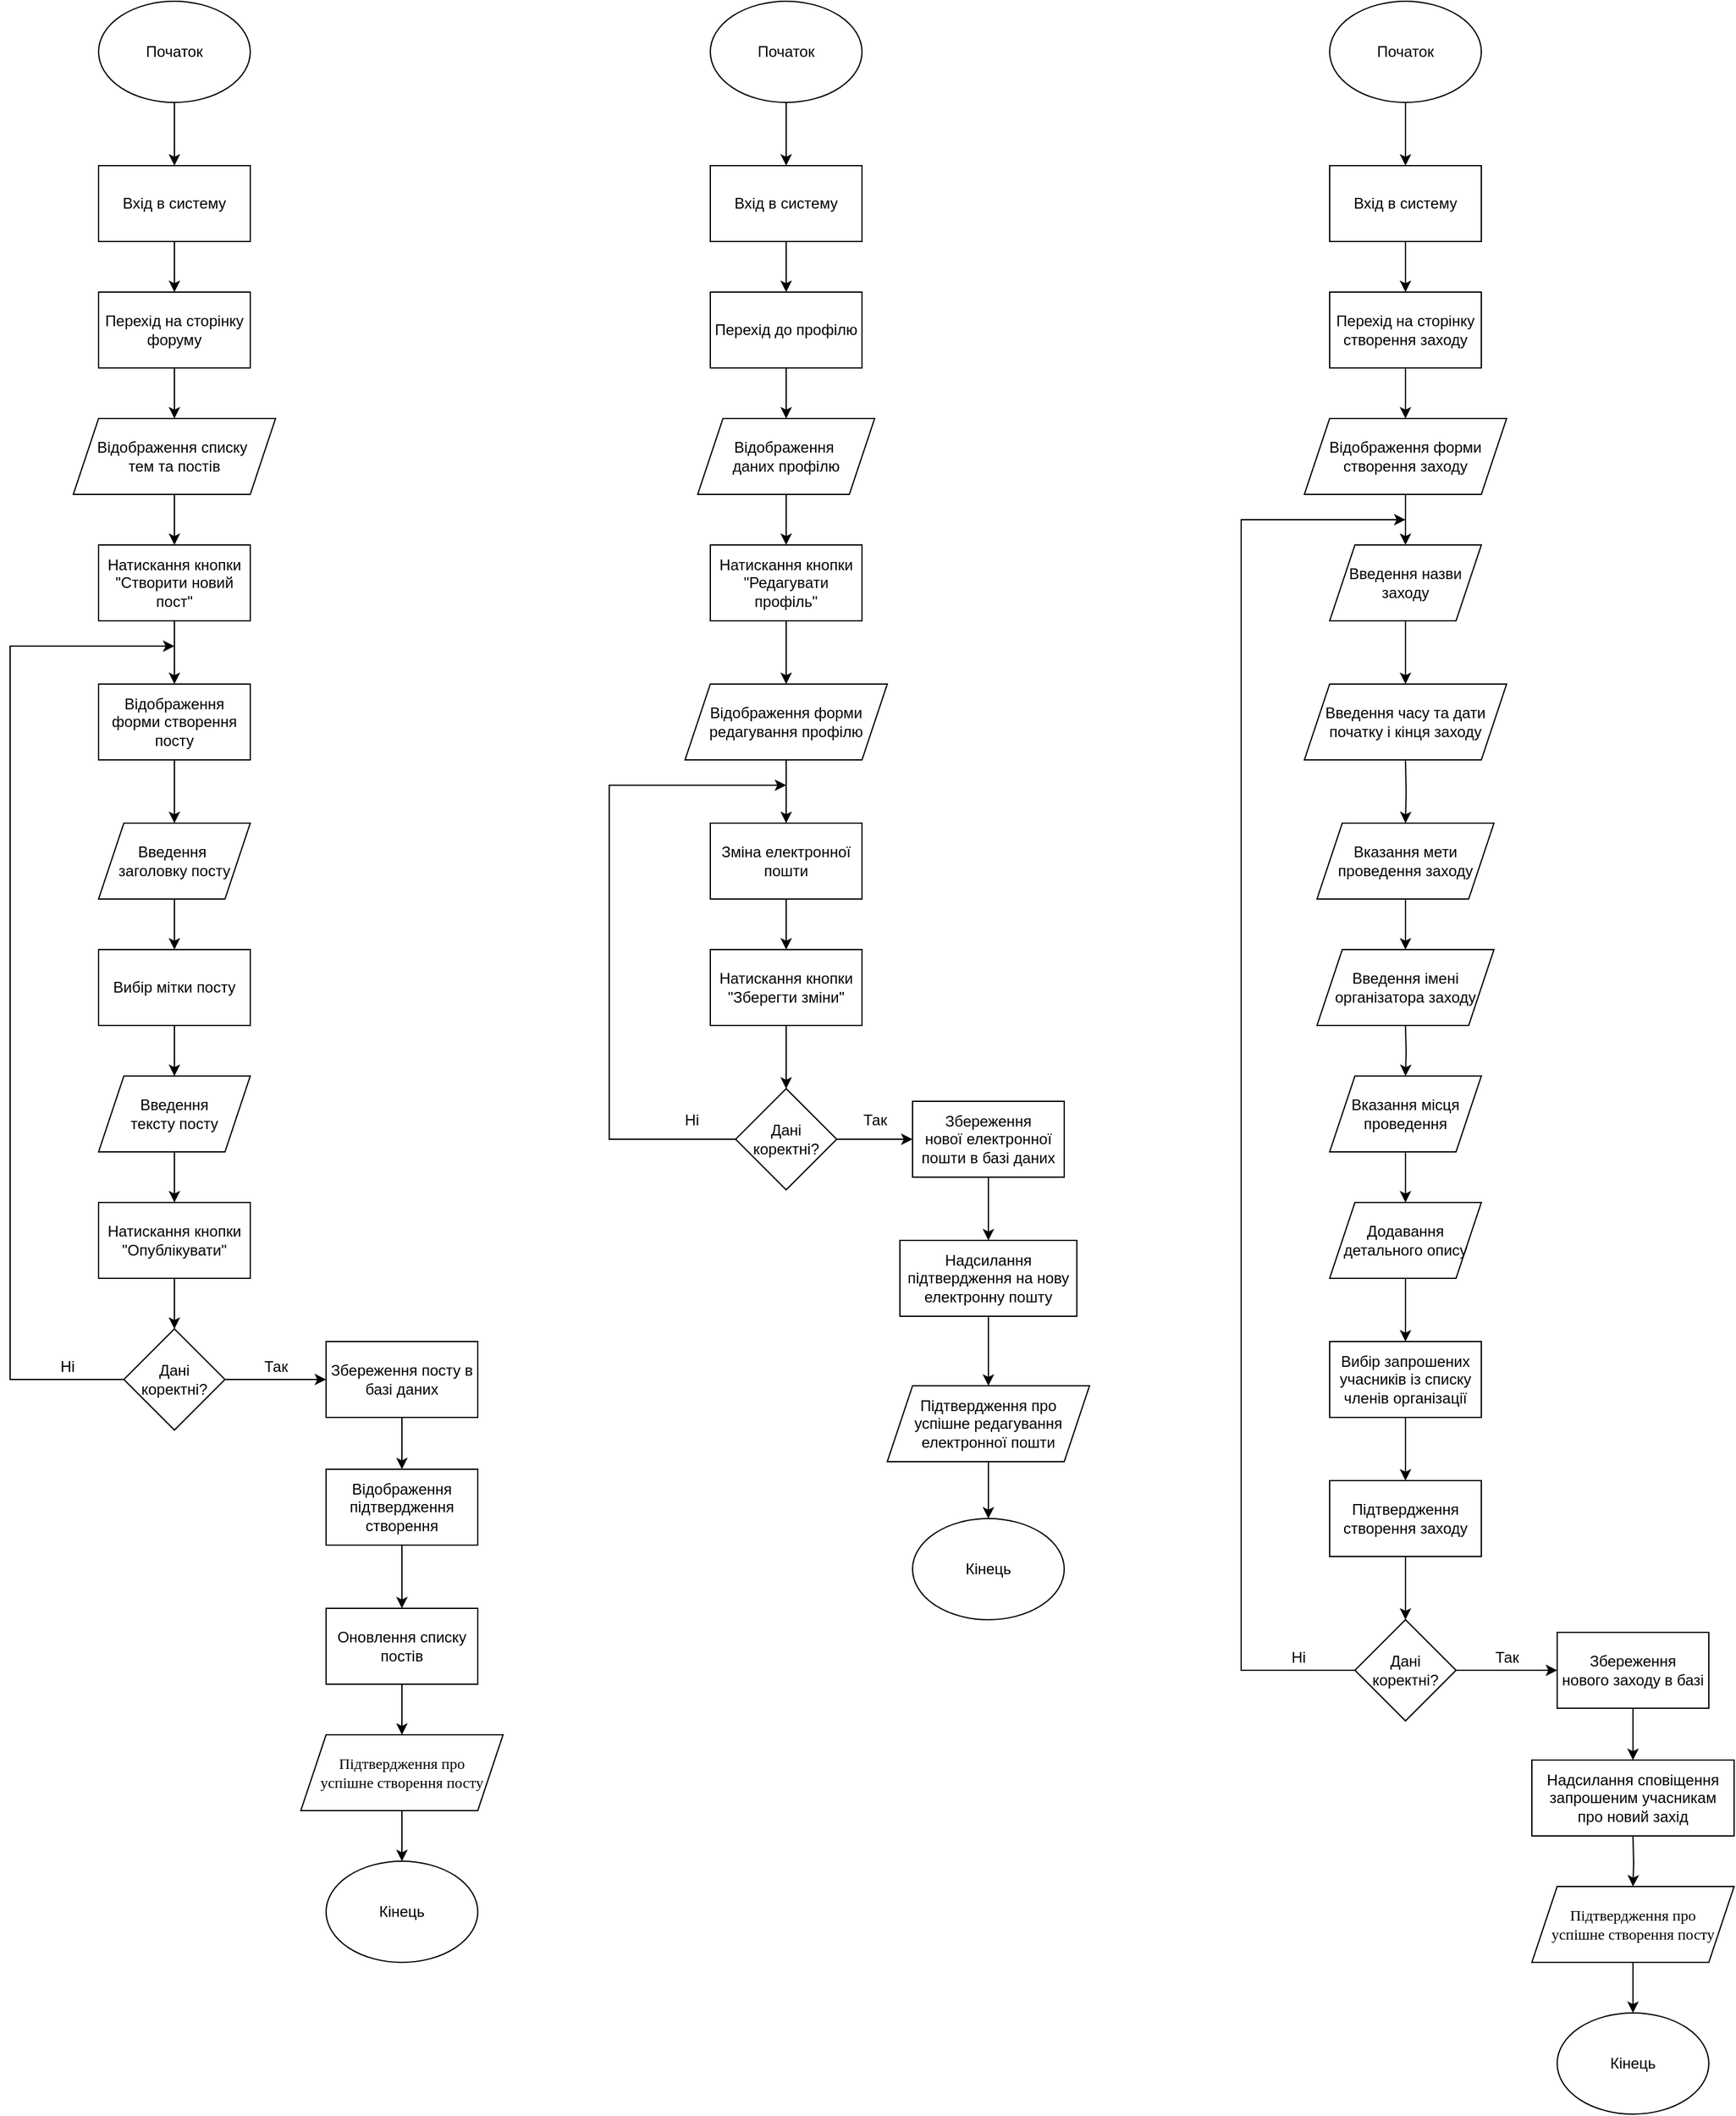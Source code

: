 <mxfile version="24.4.8" type="device">
  <diagram name="Сторінка-1" id="VfSigHIlXigz5TY4K7iH">
    <mxGraphModel dx="3591" dy="1840" grid="0" gridSize="10" guides="1" tooltips="1" connect="1" arrows="1" fold="1" page="0" pageScale="1" pageWidth="827" pageHeight="1169" background="none" math="0" shadow="0">
      <root>
        <mxCell id="0" />
        <mxCell id="1" parent="0" />
        <mxCell id="U90lkcQAft6ZCRrswfQR-62" value="" style="edgeStyle=orthogonalEdgeStyle;rounded=0;orthogonalLoop=1;jettySize=auto;html=1;" edge="1" parent="1" source="U90lkcQAft6ZCRrswfQR-60" target="U90lkcQAft6ZCRrswfQR-61">
          <mxGeometry relative="1" as="geometry" />
        </mxCell>
        <mxCell id="U90lkcQAft6ZCRrswfQR-60" value="Початок" style="ellipse;whiteSpace=wrap;html=1;" vertex="1" parent="1">
          <mxGeometry x="46" y="40" width="120" height="80" as="geometry" />
        </mxCell>
        <mxCell id="U90lkcQAft6ZCRrswfQR-64" value="" style="edgeStyle=orthogonalEdgeStyle;rounded=0;orthogonalLoop=1;jettySize=auto;html=1;" edge="1" parent="1" source="U90lkcQAft6ZCRrswfQR-61" target="U90lkcQAft6ZCRrswfQR-63">
          <mxGeometry relative="1" as="geometry" />
        </mxCell>
        <mxCell id="U90lkcQAft6ZCRrswfQR-61" value="Вхід в систему" style="whiteSpace=wrap;html=1;" vertex="1" parent="1">
          <mxGeometry x="46" y="170" width="120" height="60" as="geometry" />
        </mxCell>
        <mxCell id="U90lkcQAft6ZCRrswfQR-66" value="" style="edgeStyle=orthogonalEdgeStyle;rounded=0;orthogonalLoop=1;jettySize=auto;html=1;" edge="1" parent="1" source="U90lkcQAft6ZCRrswfQR-63" target="U90lkcQAft6ZCRrswfQR-65">
          <mxGeometry relative="1" as="geometry" />
        </mxCell>
        <mxCell id="U90lkcQAft6ZCRrswfQR-63" value="Перехід на сторінку форуму" style="whiteSpace=wrap;html=1;" vertex="1" parent="1">
          <mxGeometry x="46" y="270" width="120" height="60" as="geometry" />
        </mxCell>
        <mxCell id="U90lkcQAft6ZCRrswfQR-68" value="" style="edgeStyle=orthogonalEdgeStyle;rounded=0;orthogonalLoop=1;jettySize=auto;html=1;" edge="1" parent="1" source="U90lkcQAft6ZCRrswfQR-65" target="U90lkcQAft6ZCRrswfQR-67">
          <mxGeometry relative="1" as="geometry" />
        </mxCell>
        <mxCell id="U90lkcQAft6ZCRrswfQR-65" value="Відображення списку&amp;nbsp;&lt;div&gt;тем та постів&lt;/div&gt;" style="shape=parallelogram;perimeter=parallelogramPerimeter;whiteSpace=wrap;html=1;fixedSize=1;" vertex="1" parent="1">
          <mxGeometry x="26" y="370" width="160" height="60" as="geometry" />
        </mxCell>
        <mxCell id="U90lkcQAft6ZCRrswfQR-70" value="" style="edgeStyle=orthogonalEdgeStyle;rounded=0;orthogonalLoop=1;jettySize=auto;html=1;" edge="1" parent="1" source="U90lkcQAft6ZCRrswfQR-67" target="U90lkcQAft6ZCRrswfQR-69">
          <mxGeometry relative="1" as="geometry" />
        </mxCell>
        <mxCell id="U90lkcQAft6ZCRrswfQR-67" value="Натискання кнопки &quot;Створити новий пост&quot;" style="whiteSpace=wrap;html=1;align=center;" vertex="1" parent="1">
          <mxGeometry x="46" y="470" width="120" height="60" as="geometry" />
        </mxCell>
        <mxCell id="U90lkcQAft6ZCRrswfQR-72" value="" style="edgeStyle=orthogonalEdgeStyle;rounded=0;orthogonalLoop=1;jettySize=auto;html=1;" edge="1" parent="1" source="U90lkcQAft6ZCRrswfQR-69" target="U90lkcQAft6ZCRrswfQR-71">
          <mxGeometry relative="1" as="geometry" />
        </mxCell>
        <mxCell id="U90lkcQAft6ZCRrswfQR-69" value="Відображення форми створення посту" style="whiteSpace=wrap;html=1;" vertex="1" parent="1">
          <mxGeometry x="46" y="580" width="120" height="60" as="geometry" />
        </mxCell>
        <mxCell id="U90lkcQAft6ZCRrswfQR-74" value="" style="edgeStyle=orthogonalEdgeStyle;rounded=0;orthogonalLoop=1;jettySize=auto;html=1;" edge="1" parent="1" source="U90lkcQAft6ZCRrswfQR-71" target="U90lkcQAft6ZCRrswfQR-73">
          <mxGeometry relative="1" as="geometry" />
        </mxCell>
        <mxCell id="U90lkcQAft6ZCRrswfQR-71" value="Введення&amp;nbsp;&lt;div&gt;заголовку посту&lt;/div&gt;" style="shape=parallelogram;perimeter=parallelogramPerimeter;whiteSpace=wrap;html=1;fixedSize=1;" vertex="1" parent="1">
          <mxGeometry x="46" y="690" width="120" height="60" as="geometry" />
        </mxCell>
        <mxCell id="U90lkcQAft6ZCRrswfQR-76" value="" style="edgeStyle=orthogonalEdgeStyle;rounded=0;orthogonalLoop=1;jettySize=auto;html=1;" edge="1" parent="1" source="U90lkcQAft6ZCRrswfQR-73" target="U90lkcQAft6ZCRrswfQR-75">
          <mxGeometry relative="1" as="geometry" />
        </mxCell>
        <mxCell id="U90lkcQAft6ZCRrswfQR-73" value="Вибір мітки посту" style="whiteSpace=wrap;html=1;" vertex="1" parent="1">
          <mxGeometry x="46" y="790" width="120" height="60" as="geometry" />
        </mxCell>
        <mxCell id="U90lkcQAft6ZCRrswfQR-78" value="" style="edgeStyle=orthogonalEdgeStyle;rounded=0;orthogonalLoop=1;jettySize=auto;html=1;" edge="1" parent="1" source="U90lkcQAft6ZCRrswfQR-75" target="U90lkcQAft6ZCRrswfQR-77">
          <mxGeometry relative="1" as="geometry" />
        </mxCell>
        <mxCell id="U90lkcQAft6ZCRrswfQR-75" value="Введення&lt;div&gt;тексту посту&lt;/div&gt;" style="shape=parallelogram;perimeter=parallelogramPerimeter;whiteSpace=wrap;html=1;fixedSize=1;" vertex="1" parent="1">
          <mxGeometry x="46" y="890" width="120" height="60" as="geometry" />
        </mxCell>
        <mxCell id="U90lkcQAft6ZCRrswfQR-80" value="" style="edgeStyle=orthogonalEdgeStyle;rounded=0;orthogonalLoop=1;jettySize=auto;html=1;" edge="1" parent="1" source="U90lkcQAft6ZCRrswfQR-77" target="U90lkcQAft6ZCRrswfQR-79">
          <mxGeometry relative="1" as="geometry" />
        </mxCell>
        <mxCell id="U90lkcQAft6ZCRrswfQR-77" value="Натискання кнопки &quot;Опублікувати&quot;" style="whiteSpace=wrap;html=1;" vertex="1" parent="1">
          <mxGeometry x="46" y="990" width="120" height="60" as="geometry" />
        </mxCell>
        <mxCell id="U90lkcQAft6ZCRrswfQR-81" style="edgeStyle=orthogonalEdgeStyle;rounded=0;orthogonalLoop=1;jettySize=auto;html=1;exitX=0;exitY=0.5;exitDx=0;exitDy=0;" edge="1" parent="1" source="U90lkcQAft6ZCRrswfQR-79">
          <mxGeometry relative="1" as="geometry">
            <mxPoint x="106" y="550" as="targetPoint" />
            <Array as="points">
              <mxPoint x="-24" y="1130" />
              <mxPoint x="-24" y="550" />
            </Array>
          </mxGeometry>
        </mxCell>
        <mxCell id="U90lkcQAft6ZCRrswfQR-84" value="" style="edgeStyle=orthogonalEdgeStyle;rounded=0;orthogonalLoop=1;jettySize=auto;html=1;" edge="1" parent="1" source="U90lkcQAft6ZCRrswfQR-79" target="U90lkcQAft6ZCRrswfQR-83">
          <mxGeometry relative="1" as="geometry" />
        </mxCell>
        <mxCell id="U90lkcQAft6ZCRrswfQR-79" value="Дані коректні?" style="rhombus;whiteSpace=wrap;html=1;" vertex="1" parent="1">
          <mxGeometry x="66" y="1090" width="80" height="80" as="geometry" />
        </mxCell>
        <mxCell id="U90lkcQAft6ZCRrswfQR-82" value="Ні" style="text;html=1;align=center;verticalAlign=middle;resizable=0;points=[];autosize=1;strokeColor=none;fillColor=none;" vertex="1" parent="1">
          <mxGeometry x="6" y="1105" width="30" height="30" as="geometry" />
        </mxCell>
        <mxCell id="U90lkcQAft6ZCRrswfQR-86" value="" style="edgeStyle=orthogonalEdgeStyle;rounded=0;orthogonalLoop=1;jettySize=auto;html=1;" edge="1" parent="1" source="U90lkcQAft6ZCRrswfQR-83" target="U90lkcQAft6ZCRrswfQR-85">
          <mxGeometry relative="1" as="geometry" />
        </mxCell>
        <mxCell id="U90lkcQAft6ZCRrswfQR-83" value="Збереження посту&amp;nbsp;в базі даних" style="whiteSpace=wrap;html=1;" vertex="1" parent="1">
          <mxGeometry x="226" y="1100" width="120" height="60" as="geometry" />
        </mxCell>
        <mxCell id="U90lkcQAft6ZCRrswfQR-88" value="" style="edgeStyle=orthogonalEdgeStyle;rounded=0;orthogonalLoop=1;jettySize=auto;html=1;" edge="1" parent="1" source="U90lkcQAft6ZCRrswfQR-85" target="U90lkcQAft6ZCRrswfQR-87">
          <mxGeometry relative="1" as="geometry" />
        </mxCell>
        <mxCell id="U90lkcQAft6ZCRrswfQR-85" value="Відображення підтвердження створення" style="whiteSpace=wrap;html=1;" vertex="1" parent="1">
          <mxGeometry x="226" y="1201" width="120" height="60" as="geometry" />
        </mxCell>
        <mxCell id="U90lkcQAft6ZCRrswfQR-91" value="" style="edgeStyle=orthogonalEdgeStyle;rounded=0;orthogonalLoop=1;jettySize=auto;html=1;" edge="1" parent="1" source="U90lkcQAft6ZCRrswfQR-87" target="U90lkcQAft6ZCRrswfQR-90">
          <mxGeometry relative="1" as="geometry" />
        </mxCell>
        <mxCell id="U90lkcQAft6ZCRrswfQR-87" value="Оновлення списку постів" style="whiteSpace=wrap;html=1;" vertex="1" parent="1">
          <mxGeometry x="226" y="1311" width="120" height="60" as="geometry" />
        </mxCell>
        <mxCell id="U90lkcQAft6ZCRrswfQR-89" value="Так" style="text;html=1;align=center;verticalAlign=middle;resizable=0;points=[];autosize=1;strokeColor=none;fillColor=none;" vertex="1" parent="1">
          <mxGeometry x="166" y="1105" width="40" height="30" as="geometry" />
        </mxCell>
        <mxCell id="U90lkcQAft6ZCRrswfQR-90" value="&lt;span id=&quot;docs-internal-guid-d59dab31-7fff-8128-1e36-32dec2264932&quot;&gt;&lt;span style=&quot;font-family: &amp;quot;Times New Roman&amp;quot;, serif; background-color: transparent; font-variant-numeric: normal; font-variant-east-asian: normal; font-variant-alternates: normal; font-variant-position: normal; vertical-align: baseline; white-space-collapse: preserve;&quot;&gt;&lt;font style=&quot;font-size: 12px;&quot;&gt; Підтвердження про &lt;/font&gt;&lt;/span&gt;&lt;/span&gt;&lt;div&gt;&lt;span&gt;&lt;span style=&quot;font-family: &amp;quot;Times New Roman&amp;quot;, serif; background-color: transparent; font-variant-numeric: normal; font-variant-east-asian: normal; font-variant-alternates: normal; font-variant-position: normal; vertical-align: baseline; white-space-collapse: preserve;&quot;&gt;&lt;font style=&quot;font-size: 12px;&quot;&gt;успішне створення посту&lt;/font&gt;&lt;/span&gt;&lt;/span&gt;&lt;/div&gt;" style="shape=parallelogram;perimeter=parallelogramPerimeter;whiteSpace=wrap;html=1;fixedSize=1;" vertex="1" parent="1">
          <mxGeometry x="206" y="1411" width="160" height="60" as="geometry" />
        </mxCell>
        <mxCell id="U90lkcQAft6ZCRrswfQR-92" value="Кінець" style="ellipse;whiteSpace=wrap;html=1;" vertex="1" parent="1">
          <mxGeometry x="226" y="1511" width="120" height="80" as="geometry" />
        </mxCell>
        <mxCell id="U90lkcQAft6ZCRrswfQR-93" style="edgeStyle=orthogonalEdgeStyle;rounded=0;orthogonalLoop=1;jettySize=auto;html=1;exitX=0.5;exitY=1;exitDx=0;exitDy=0;entryX=0.5;entryY=0;entryDx=0;entryDy=0;" edge="1" parent="1" target="U90lkcQAft6ZCRrswfQR-92" source="U90lkcQAft6ZCRrswfQR-90">
          <mxGeometry relative="1" as="geometry">
            <mxPoint x="286" y="1481" as="sourcePoint" />
          </mxGeometry>
        </mxCell>
        <mxCell id="U90lkcQAft6ZCRrswfQR-95" value="" style="edgeStyle=orthogonalEdgeStyle;rounded=0;orthogonalLoop=1;jettySize=auto;html=1;" edge="1" parent="1" source="U90lkcQAft6ZCRrswfQR-96" target="U90lkcQAft6ZCRrswfQR-97">
          <mxGeometry relative="1" as="geometry" />
        </mxCell>
        <mxCell id="U90lkcQAft6ZCRrswfQR-96" value="Початок" style="ellipse;whiteSpace=wrap;html=1;" vertex="1" parent="1">
          <mxGeometry x="530" y="40" width="120" height="80" as="geometry" />
        </mxCell>
        <mxCell id="U90lkcQAft6ZCRrswfQR-99" value="" style="edgeStyle=orthogonalEdgeStyle;rounded=0;orthogonalLoop=1;jettySize=auto;html=1;" edge="1" parent="1" source="U90lkcQAft6ZCRrswfQR-97" target="U90lkcQAft6ZCRrswfQR-98">
          <mxGeometry relative="1" as="geometry" />
        </mxCell>
        <mxCell id="U90lkcQAft6ZCRrswfQR-97" value="Вхід в систему" style="whiteSpace=wrap;html=1;" vertex="1" parent="1">
          <mxGeometry x="530" y="170" width="120" height="60" as="geometry" />
        </mxCell>
        <mxCell id="U90lkcQAft6ZCRrswfQR-101" value="" style="edgeStyle=orthogonalEdgeStyle;rounded=0;orthogonalLoop=1;jettySize=auto;html=1;" edge="1" parent="1" source="U90lkcQAft6ZCRrswfQR-98" target="U90lkcQAft6ZCRrswfQR-100">
          <mxGeometry relative="1" as="geometry" />
        </mxCell>
        <mxCell id="U90lkcQAft6ZCRrswfQR-98" value="Перехід до профілю" style="whiteSpace=wrap;html=1;" vertex="1" parent="1">
          <mxGeometry x="530" y="270" width="120" height="60" as="geometry" />
        </mxCell>
        <mxCell id="U90lkcQAft6ZCRrswfQR-103" value="" style="edgeStyle=orthogonalEdgeStyle;rounded=0;orthogonalLoop=1;jettySize=auto;html=1;" edge="1" parent="1" source="U90lkcQAft6ZCRrswfQR-100" target="U90lkcQAft6ZCRrswfQR-102">
          <mxGeometry relative="1" as="geometry" />
        </mxCell>
        <mxCell id="U90lkcQAft6ZCRrswfQR-100" value="Відображення&amp;nbsp;&lt;div&gt;даних профілю&lt;/div&gt;" style="shape=parallelogram;perimeter=parallelogramPerimeter;whiteSpace=wrap;html=1;fixedSize=1;" vertex="1" parent="1">
          <mxGeometry x="520" y="370" width="140" height="60" as="geometry" />
        </mxCell>
        <mxCell id="U90lkcQAft6ZCRrswfQR-107" value="" style="edgeStyle=orthogonalEdgeStyle;rounded=0;orthogonalLoop=1;jettySize=auto;html=1;" edge="1" parent="1" source="U90lkcQAft6ZCRrswfQR-102" target="U90lkcQAft6ZCRrswfQR-106">
          <mxGeometry relative="1" as="geometry" />
        </mxCell>
        <mxCell id="U90lkcQAft6ZCRrswfQR-102" value="Натискання кнопки &quot;Редагувати профіль&quot;" style="whiteSpace=wrap;html=1;" vertex="1" parent="1">
          <mxGeometry x="530" y="470" width="120" height="60" as="geometry" />
        </mxCell>
        <mxCell id="U90lkcQAft6ZCRrswfQR-109" value="" style="edgeStyle=orthogonalEdgeStyle;rounded=0;orthogonalLoop=1;jettySize=auto;html=1;" edge="1" parent="1" source="U90lkcQAft6ZCRrswfQR-106" target="U90lkcQAft6ZCRrswfQR-108">
          <mxGeometry relative="1" as="geometry" />
        </mxCell>
        <mxCell id="U90lkcQAft6ZCRrswfQR-106" value="Відображення форми редагування профілю" style="shape=parallelogram;perimeter=parallelogramPerimeter;whiteSpace=wrap;html=1;fixedSize=1;" vertex="1" parent="1">
          <mxGeometry x="510" y="580" width="160" height="60" as="geometry" />
        </mxCell>
        <mxCell id="U90lkcQAft6ZCRrswfQR-111" value="" style="edgeStyle=orthogonalEdgeStyle;rounded=0;orthogonalLoop=1;jettySize=auto;html=1;" edge="1" parent="1" source="U90lkcQAft6ZCRrswfQR-108" target="U90lkcQAft6ZCRrswfQR-110">
          <mxGeometry relative="1" as="geometry" />
        </mxCell>
        <mxCell id="U90lkcQAft6ZCRrswfQR-108" value="Зміна електронної пошти" style="whiteSpace=wrap;html=1;" vertex="1" parent="1">
          <mxGeometry x="530" y="690" width="120" height="60" as="geometry" />
        </mxCell>
        <mxCell id="U90lkcQAft6ZCRrswfQR-113" value="" style="edgeStyle=orthogonalEdgeStyle;rounded=0;orthogonalLoop=1;jettySize=auto;html=1;" edge="1" parent="1" source="U90lkcQAft6ZCRrswfQR-110" target="U90lkcQAft6ZCRrswfQR-112">
          <mxGeometry relative="1" as="geometry" />
        </mxCell>
        <mxCell id="U90lkcQAft6ZCRrswfQR-110" value="Натискання кнопки &quot;Зберегти зміни&quot;" style="whiteSpace=wrap;html=1;" vertex="1" parent="1">
          <mxGeometry x="530" y="790" width="120" height="60" as="geometry" />
        </mxCell>
        <mxCell id="U90lkcQAft6ZCRrswfQR-114" style="edgeStyle=orthogonalEdgeStyle;rounded=0;orthogonalLoop=1;jettySize=auto;html=1;exitX=0;exitY=0.5;exitDx=0;exitDy=0;" edge="1" parent="1" source="U90lkcQAft6ZCRrswfQR-112">
          <mxGeometry relative="1" as="geometry">
            <mxPoint x="590" y="660" as="targetPoint" />
            <mxPoint x="560" y="940" as="sourcePoint" />
            <Array as="points">
              <mxPoint x="450" y="940" />
              <mxPoint x="450" y="660" />
            </Array>
          </mxGeometry>
        </mxCell>
        <mxCell id="U90lkcQAft6ZCRrswfQR-118" value="" style="edgeStyle=orthogonalEdgeStyle;rounded=0;orthogonalLoop=1;jettySize=auto;html=1;" edge="1" parent="1" source="U90lkcQAft6ZCRrswfQR-112" target="U90lkcQAft6ZCRrswfQR-117">
          <mxGeometry relative="1" as="geometry" />
        </mxCell>
        <mxCell id="U90lkcQAft6ZCRrswfQR-112" value="Дані коректні?" style="rhombus;whiteSpace=wrap;html=1;" vertex="1" parent="1">
          <mxGeometry x="550" y="900" width="80" height="80" as="geometry" />
        </mxCell>
        <mxCell id="U90lkcQAft6ZCRrswfQR-116" value="Ні" style="text;html=1;align=center;verticalAlign=middle;resizable=0;points=[];autosize=1;strokeColor=none;fillColor=none;" vertex="1" parent="1">
          <mxGeometry x="500" y="910" width="30" height="30" as="geometry" />
        </mxCell>
        <mxCell id="U90lkcQAft6ZCRrswfQR-121" value="" style="edgeStyle=orthogonalEdgeStyle;rounded=0;orthogonalLoop=1;jettySize=auto;html=1;" edge="1" parent="1" source="U90lkcQAft6ZCRrswfQR-117" target="U90lkcQAft6ZCRrswfQR-120">
          <mxGeometry relative="1" as="geometry" />
        </mxCell>
        <mxCell id="U90lkcQAft6ZCRrswfQR-117" value="Збереження нової&amp;nbsp;електронної пошти&amp;nbsp;в базі даних" style="whiteSpace=wrap;html=1;" vertex="1" parent="1">
          <mxGeometry x="690" y="910" width="120" height="60" as="geometry" />
        </mxCell>
        <mxCell id="U90lkcQAft6ZCRrswfQR-119" value="Так" style="text;html=1;align=center;verticalAlign=middle;resizable=0;points=[];autosize=1;strokeColor=none;fillColor=none;" vertex="1" parent="1">
          <mxGeometry x="640" y="910" width="40" height="30" as="geometry" />
        </mxCell>
        <mxCell id="U90lkcQAft6ZCRrswfQR-125" value="" style="edgeStyle=orthogonalEdgeStyle;rounded=0;orthogonalLoop=1;jettySize=auto;html=1;" edge="1" parent="1" source="U90lkcQAft6ZCRrswfQR-120" target="U90lkcQAft6ZCRrswfQR-124">
          <mxGeometry relative="1" as="geometry" />
        </mxCell>
        <mxCell id="U90lkcQAft6ZCRrswfQR-120" value="Надсилання підтвердження на нову електронну&amp;nbsp;пошту" style="whiteSpace=wrap;html=1;" vertex="1" parent="1">
          <mxGeometry x="680" y="1020" width="140" height="60" as="geometry" />
        </mxCell>
        <mxCell id="U90lkcQAft6ZCRrswfQR-127" style="edgeStyle=orthogonalEdgeStyle;rounded=0;orthogonalLoop=1;jettySize=auto;html=1;exitX=0.5;exitY=1;exitDx=0;exitDy=0;entryX=0.5;entryY=0;entryDx=0;entryDy=0;" edge="1" parent="1" source="U90lkcQAft6ZCRrswfQR-124" target="U90lkcQAft6ZCRrswfQR-126">
          <mxGeometry relative="1" as="geometry" />
        </mxCell>
        <mxCell id="U90lkcQAft6ZCRrswfQR-124" value="Підтвердження про успішне&amp;nbsp;редагування електронної пошти" style="shape=parallelogram;perimeter=parallelogramPerimeter;whiteSpace=wrap;html=1;fixedSize=1;" vertex="1" parent="1">
          <mxGeometry x="670" y="1135" width="160" height="60" as="geometry" />
        </mxCell>
        <mxCell id="U90lkcQAft6ZCRrswfQR-126" value="Кінець" style="ellipse;whiteSpace=wrap;html=1;" vertex="1" parent="1">
          <mxGeometry x="690" y="1240" width="120" height="80" as="geometry" />
        </mxCell>
        <mxCell id="U90lkcQAft6ZCRrswfQR-131" value="" style="edgeStyle=orthogonalEdgeStyle;rounded=0;orthogonalLoop=1;jettySize=auto;html=1;" edge="1" parent="1" source="U90lkcQAft6ZCRrswfQR-132" target="U90lkcQAft6ZCRrswfQR-134">
          <mxGeometry relative="1" as="geometry" />
        </mxCell>
        <mxCell id="U90lkcQAft6ZCRrswfQR-132" value="Початок" style="ellipse;whiteSpace=wrap;html=1;" vertex="1" parent="1">
          <mxGeometry x="1020" y="40" width="120" height="80" as="geometry" />
        </mxCell>
        <mxCell id="U90lkcQAft6ZCRrswfQR-133" value="" style="edgeStyle=orthogonalEdgeStyle;rounded=0;orthogonalLoop=1;jettySize=auto;html=1;" edge="1" parent="1" source="U90lkcQAft6ZCRrswfQR-134" target="U90lkcQAft6ZCRrswfQR-136">
          <mxGeometry relative="1" as="geometry" />
        </mxCell>
        <mxCell id="U90lkcQAft6ZCRrswfQR-134" value="Вхід в систему" style="whiteSpace=wrap;html=1;" vertex="1" parent="1">
          <mxGeometry x="1020" y="170" width="120" height="60" as="geometry" />
        </mxCell>
        <mxCell id="U90lkcQAft6ZCRrswfQR-135" value="" style="edgeStyle=orthogonalEdgeStyle;rounded=0;orthogonalLoop=1;jettySize=auto;html=1;" edge="1" parent="1" source="U90lkcQAft6ZCRrswfQR-136" target="U90lkcQAft6ZCRrswfQR-138">
          <mxGeometry relative="1" as="geometry" />
        </mxCell>
        <mxCell id="U90lkcQAft6ZCRrswfQR-136" value="Перехід на сторінку створення заходу" style="whiteSpace=wrap;html=1;" vertex="1" parent="1">
          <mxGeometry x="1020" y="270" width="120" height="60" as="geometry" />
        </mxCell>
        <mxCell id="U90lkcQAft6ZCRrswfQR-137" value="" style="edgeStyle=orthogonalEdgeStyle;rounded=0;orthogonalLoop=1;jettySize=auto;html=1;" edge="1" parent="1" source="U90lkcQAft6ZCRrswfQR-138">
          <mxGeometry relative="1" as="geometry">
            <mxPoint x="1080" y="470" as="targetPoint" />
          </mxGeometry>
        </mxCell>
        <mxCell id="U90lkcQAft6ZCRrswfQR-138" value="Відображення форми створення&amp;nbsp;заходу" style="shape=parallelogram;perimeter=parallelogramPerimeter;whiteSpace=wrap;html=1;fixedSize=1;" vertex="1" parent="1">
          <mxGeometry x="1000" y="370" width="160" height="60" as="geometry" />
        </mxCell>
        <mxCell id="U90lkcQAft6ZCRrswfQR-139" value="" style="edgeStyle=orthogonalEdgeStyle;rounded=0;orthogonalLoop=1;jettySize=auto;html=1;" edge="1" parent="1">
          <mxGeometry relative="1" as="geometry">
            <mxPoint x="1080" y="530" as="sourcePoint" />
            <mxPoint x="1080" y="580" as="targetPoint" />
          </mxGeometry>
        </mxCell>
        <mxCell id="U90lkcQAft6ZCRrswfQR-141" value="" style="edgeStyle=orthogonalEdgeStyle;rounded=0;orthogonalLoop=1;jettySize=auto;html=1;" edge="1" parent="1" target="U90lkcQAft6ZCRrswfQR-144">
          <mxGeometry relative="1" as="geometry">
            <mxPoint x="1080" y="640" as="sourcePoint" />
          </mxGeometry>
        </mxCell>
        <mxCell id="U90lkcQAft6ZCRrswfQR-143" value="" style="edgeStyle=orthogonalEdgeStyle;rounded=0;orthogonalLoop=1;jettySize=auto;html=1;" edge="1" parent="1" source="U90lkcQAft6ZCRrswfQR-144">
          <mxGeometry relative="1" as="geometry">
            <mxPoint x="1080" y="790" as="targetPoint" />
          </mxGeometry>
        </mxCell>
        <mxCell id="U90lkcQAft6ZCRrswfQR-144" value="Вказання мети проведення заходу" style="shape=parallelogram;perimeter=parallelogramPerimeter;whiteSpace=wrap;html=1;fixedSize=1;" vertex="1" parent="1">
          <mxGeometry x="1010" y="690" width="140" height="60" as="geometry" />
        </mxCell>
        <mxCell id="U90lkcQAft6ZCRrswfQR-145" value="" style="edgeStyle=orthogonalEdgeStyle;rounded=0;orthogonalLoop=1;jettySize=auto;html=1;" edge="1" parent="1" target="U90lkcQAft6ZCRrswfQR-148">
          <mxGeometry relative="1" as="geometry">
            <mxPoint x="1080" y="850" as="sourcePoint" />
          </mxGeometry>
        </mxCell>
        <mxCell id="U90lkcQAft6ZCRrswfQR-147" value="" style="edgeStyle=orthogonalEdgeStyle;rounded=0;orthogonalLoop=1;jettySize=auto;html=1;" edge="1" parent="1" source="U90lkcQAft6ZCRrswfQR-148">
          <mxGeometry relative="1" as="geometry">
            <mxPoint x="1080" y="990" as="targetPoint" />
          </mxGeometry>
        </mxCell>
        <mxCell id="U90lkcQAft6ZCRrswfQR-148" value="Вказання місця проведення" style="shape=parallelogram;perimeter=parallelogramPerimeter;whiteSpace=wrap;html=1;fixedSize=1;" vertex="1" parent="1">
          <mxGeometry x="1020" y="890" width="120" height="60" as="geometry" />
        </mxCell>
        <mxCell id="U90lkcQAft6ZCRrswfQR-151" style="edgeStyle=orthogonalEdgeStyle;rounded=0;orthogonalLoop=1;jettySize=auto;html=1;exitX=0;exitY=0.5;exitDx=0;exitDy=0;" edge="1" parent="1" source="U90lkcQAft6ZCRrswfQR-153">
          <mxGeometry relative="1" as="geometry">
            <mxPoint x="1080" y="450" as="targetPoint" />
            <Array as="points">
              <mxPoint x="950" y="1360" />
              <mxPoint x="950" y="450" />
            </Array>
          </mxGeometry>
        </mxCell>
        <mxCell id="U90lkcQAft6ZCRrswfQR-152" value="" style="edgeStyle=orthogonalEdgeStyle;rounded=0;orthogonalLoop=1;jettySize=auto;html=1;" edge="1" parent="1" source="U90lkcQAft6ZCRrswfQR-153" target="U90lkcQAft6ZCRrswfQR-156">
          <mxGeometry relative="1" as="geometry" />
        </mxCell>
        <mxCell id="U90lkcQAft6ZCRrswfQR-153" value="Дані коректні?" style="rhombus;whiteSpace=wrap;html=1;" vertex="1" parent="1">
          <mxGeometry x="1040" y="1320" width="80" height="80" as="geometry" />
        </mxCell>
        <mxCell id="U90lkcQAft6ZCRrswfQR-154" value="Ні" style="text;html=1;align=center;verticalAlign=middle;resizable=0;points=[];autosize=1;strokeColor=none;fillColor=none;" vertex="1" parent="1">
          <mxGeometry x="980" y="1335" width="30" height="30" as="geometry" />
        </mxCell>
        <mxCell id="U90lkcQAft6ZCRrswfQR-155" value="" style="edgeStyle=orthogonalEdgeStyle;rounded=0;orthogonalLoop=1;jettySize=auto;html=1;" edge="1" parent="1" source="U90lkcQAft6ZCRrswfQR-156" target="U90lkcQAft6ZCRrswfQR-158">
          <mxGeometry relative="1" as="geometry" />
        </mxCell>
        <mxCell id="U90lkcQAft6ZCRrswfQR-156" value="Збереження нового&amp;nbsp;заходу в базі" style="whiteSpace=wrap;html=1;" vertex="1" parent="1">
          <mxGeometry x="1200" y="1330" width="120" height="60" as="geometry" />
        </mxCell>
        <mxCell id="U90lkcQAft6ZCRrswfQR-158" value="Надсилання сповіщення запрошеним учасникам про&amp;nbsp;новий захід" style="whiteSpace=wrap;html=1;" vertex="1" parent="1">
          <mxGeometry x="1180" y="1431" width="160" height="60" as="geometry" />
        </mxCell>
        <mxCell id="U90lkcQAft6ZCRrswfQR-159" value="" style="edgeStyle=orthogonalEdgeStyle;rounded=0;orthogonalLoop=1;jettySize=auto;html=1;" edge="1" parent="1" target="U90lkcQAft6ZCRrswfQR-162">
          <mxGeometry relative="1" as="geometry">
            <mxPoint x="1260" y="1491" as="sourcePoint" />
          </mxGeometry>
        </mxCell>
        <mxCell id="U90lkcQAft6ZCRrswfQR-161" value="Так" style="text;html=1;align=center;verticalAlign=middle;resizable=0;points=[];autosize=1;strokeColor=none;fillColor=none;" vertex="1" parent="1">
          <mxGeometry x="1140" y="1335" width="40" height="30" as="geometry" />
        </mxCell>
        <mxCell id="U90lkcQAft6ZCRrswfQR-162" value="&lt;span id=&quot;docs-internal-guid-d59dab31-7fff-8128-1e36-32dec2264932&quot;&gt;&lt;span style=&quot;font-family: &amp;quot;Times New Roman&amp;quot;, serif; background-color: transparent; font-variant-numeric: normal; font-variant-east-asian: normal; font-variant-alternates: normal; font-variant-position: normal; vertical-align: baseline; white-space-collapse: preserve;&quot;&gt;&lt;font style=&quot;font-size: 12px;&quot;&gt; Підтвердження про &lt;/font&gt;&lt;/span&gt;&lt;/span&gt;&lt;div&gt;&lt;span&gt;&lt;span style=&quot;font-family: &amp;quot;Times New Roman&amp;quot;, serif; background-color: transparent; font-variant-numeric: normal; font-variant-east-asian: normal; font-variant-alternates: normal; font-variant-position: normal; vertical-align: baseline; white-space-collapse: preserve;&quot;&gt;&lt;font style=&quot;font-size: 12px;&quot;&gt;успішне створення посту&lt;/font&gt;&lt;/span&gt;&lt;/span&gt;&lt;/div&gt;" style="shape=parallelogram;perimeter=parallelogramPerimeter;whiteSpace=wrap;html=1;fixedSize=1;" vertex="1" parent="1">
          <mxGeometry x="1180" y="1531" width="160" height="60" as="geometry" />
        </mxCell>
        <mxCell id="U90lkcQAft6ZCRrswfQR-163" value="Кінець" style="ellipse;whiteSpace=wrap;html=1;" vertex="1" parent="1">
          <mxGeometry x="1200" y="1631" width="120" height="80" as="geometry" />
        </mxCell>
        <mxCell id="U90lkcQAft6ZCRrswfQR-164" style="edgeStyle=orthogonalEdgeStyle;rounded=0;orthogonalLoop=1;jettySize=auto;html=1;exitX=0.5;exitY=1;exitDx=0;exitDy=0;entryX=0.5;entryY=0;entryDx=0;entryDy=0;" edge="1" parent="1" source="U90lkcQAft6ZCRrswfQR-162" target="U90lkcQAft6ZCRrswfQR-163">
          <mxGeometry relative="1" as="geometry">
            <mxPoint x="1260" y="1601" as="sourcePoint" />
          </mxGeometry>
        </mxCell>
        <mxCell id="U90lkcQAft6ZCRrswfQR-165" value="Введення часу та дати початку і кінця заходу" style="shape=parallelogram;perimeter=parallelogramPerimeter;whiteSpace=wrap;html=1;fixedSize=1;" vertex="1" parent="1">
          <mxGeometry x="1000" y="580" width="160" height="60" as="geometry" />
        </mxCell>
        <mxCell id="U90lkcQAft6ZCRrswfQR-166" value="Введення назви заходу" style="shape=parallelogram;perimeter=parallelogramPerimeter;whiteSpace=wrap;html=1;fixedSize=1;" vertex="1" parent="1">
          <mxGeometry x="1020" y="470" width="120" height="60" as="geometry" />
        </mxCell>
        <mxCell id="U90lkcQAft6ZCRrswfQR-168" value="Введення імені організатора заходу" style="shape=parallelogram;perimeter=parallelogramPerimeter;whiteSpace=wrap;html=1;fixedSize=1;" vertex="1" parent="1">
          <mxGeometry x="1010" y="790" width="140" height="60" as="geometry" />
        </mxCell>
        <mxCell id="U90lkcQAft6ZCRrswfQR-171" value="" style="edgeStyle=orthogonalEdgeStyle;rounded=0;orthogonalLoop=1;jettySize=auto;html=1;" edge="1" parent="1" source="U90lkcQAft6ZCRrswfQR-169" target="U90lkcQAft6ZCRrswfQR-170">
          <mxGeometry relative="1" as="geometry" />
        </mxCell>
        <mxCell id="U90lkcQAft6ZCRrswfQR-169" value="Додавання детального опису" style="shape=parallelogram;perimeter=parallelogramPerimeter;whiteSpace=wrap;html=1;fixedSize=1;" vertex="1" parent="1">
          <mxGeometry x="1020" y="990" width="120" height="60" as="geometry" />
        </mxCell>
        <mxCell id="U90lkcQAft6ZCRrswfQR-174" value="" style="edgeStyle=orthogonalEdgeStyle;rounded=0;orthogonalLoop=1;jettySize=auto;html=1;" edge="1" parent="1" source="U90lkcQAft6ZCRrswfQR-170" target="U90lkcQAft6ZCRrswfQR-173">
          <mxGeometry relative="1" as="geometry" />
        </mxCell>
        <mxCell id="U90lkcQAft6ZCRrswfQR-170" value="Вибір запрошених учасників із списку членів&amp;nbsp;організації" style="whiteSpace=wrap;html=1;" vertex="1" parent="1">
          <mxGeometry x="1020" y="1100" width="120" height="60" as="geometry" />
        </mxCell>
        <mxCell id="U90lkcQAft6ZCRrswfQR-175" style="edgeStyle=orthogonalEdgeStyle;rounded=0;orthogonalLoop=1;jettySize=auto;html=1;exitX=0.5;exitY=1;exitDx=0;exitDy=0;entryX=0.5;entryY=0;entryDx=0;entryDy=0;" edge="1" parent="1" source="U90lkcQAft6ZCRrswfQR-173" target="U90lkcQAft6ZCRrswfQR-153">
          <mxGeometry relative="1" as="geometry" />
        </mxCell>
        <mxCell id="U90lkcQAft6ZCRrswfQR-173" value="Підтвердження створення заходу" style="whiteSpace=wrap;html=1;" vertex="1" parent="1">
          <mxGeometry x="1020" y="1210" width="120" height="60" as="geometry" />
        </mxCell>
      </root>
    </mxGraphModel>
  </diagram>
</mxfile>
